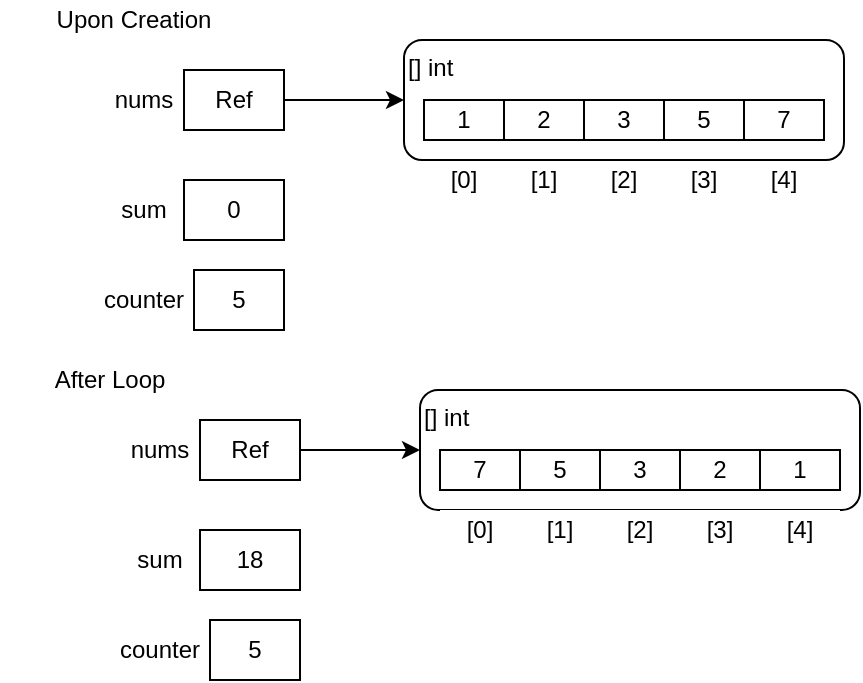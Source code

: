 <mxfile version="14.4.3" type="device"><diagram id="9SKfdDAzkCWAf1I1fxHk" name="Page-1"><mxGraphModel dx="1092" dy="494" grid="1" gridSize="10" guides="1" tooltips="1" connect="1" arrows="1" fold="1" page="1" pageScale="1" pageWidth="850" pageHeight="1100" math="0" shadow="0"><root><mxCell id="0"/><mxCell id="1" parent="0"/><mxCell id="yRI9ABQJqTg8dZNtAOs_-53" value="[] int" style="rounded=1;whiteSpace=wrap;html=1;align=left;verticalAlign=top;" parent="1" vertex="1"><mxGeometry x="418" y="435" width="220" height="60" as="geometry"/></mxCell><mxCell id="yRI9ABQJqTg8dZNtAOs_-3" value="nums" style="text;html=1;strokeColor=none;fillColor=none;align=center;verticalAlign=middle;whiteSpace=wrap;rounded=0;" parent="1" vertex="1"><mxGeometry x="260" y="280" width="40" height="20" as="geometry"/></mxCell><mxCell id="yRI9ABQJqTg8dZNtAOs_-7" value="" style="edgeStyle=orthogonalEdgeStyle;rounded=0;orthogonalLoop=1;jettySize=auto;html=1;" parent="1" source="yRI9ABQJqTg8dZNtAOs_-4" edge="1"><mxGeometry relative="1" as="geometry"><mxPoint x="410" y="290" as="targetPoint"/></mxGeometry></mxCell><mxCell id="yRI9ABQJqTg8dZNtAOs_-4" value="Ref" style="rounded=0;whiteSpace=wrap;html=1;" parent="1" vertex="1"><mxGeometry x="300" y="275" width="50" height="30" as="geometry"/></mxCell><mxCell id="yRI9ABQJqTg8dZNtAOs_-9" value="" style="group" parent="1" vertex="1" connectable="0"><mxGeometry x="410" y="260" width="220" height="80" as="geometry"/></mxCell><mxCell id="yRI9ABQJqTg8dZNtAOs_-10" value="" style="shape=table;html=1;whiteSpace=wrap;startSize=0;container=1;collapsible=0;childLayout=tableLayout;strokeWidth=1;strokeColor=none;" parent="yRI9ABQJqTg8dZNtAOs_-9" vertex="1"><mxGeometry x="10" y="60" width="200" height="20" as="geometry"/></mxCell><mxCell id="yRI9ABQJqTg8dZNtAOs_-11" value="" style="shape=partialRectangle;html=1;whiteSpace=wrap;collapsible=0;dropTarget=0;pointerEvents=0;fillColor=none;top=0;left=0;bottom=0;right=0;points=[[0,0.5],[1,0.5]];portConstraint=eastwest;" parent="yRI9ABQJqTg8dZNtAOs_-10" vertex="1"><mxGeometry width="200" height="20" as="geometry"/></mxCell><mxCell id="yRI9ABQJqTg8dZNtAOs_-12" value="[0]" style="shape=partialRectangle;html=1;whiteSpace=wrap;connectable=0;overflow=hidden;fillColor=none;top=0;left=0;bottom=0;right=0;" parent="yRI9ABQJqTg8dZNtAOs_-11" vertex="1"><mxGeometry width="40" height="20" as="geometry"/></mxCell><mxCell id="yRI9ABQJqTg8dZNtAOs_-13" value="[1]" style="shape=partialRectangle;html=1;whiteSpace=wrap;connectable=0;overflow=hidden;fillColor=none;top=0;left=0;bottom=0;right=0;" parent="yRI9ABQJqTg8dZNtAOs_-11" vertex="1"><mxGeometry x="40" width="40" height="20" as="geometry"/></mxCell><mxCell id="yRI9ABQJqTg8dZNtAOs_-14" value="[2]" style="shape=partialRectangle;html=1;whiteSpace=wrap;connectable=0;overflow=hidden;fillColor=none;top=0;left=0;bottom=0;right=0;" parent="yRI9ABQJqTg8dZNtAOs_-11" vertex="1"><mxGeometry x="80" width="40" height="20" as="geometry"/></mxCell><mxCell id="yRI9ABQJqTg8dZNtAOs_-15" value="[3]" style="shape=partialRectangle;html=1;whiteSpace=wrap;connectable=0;overflow=hidden;fillColor=none;top=0;left=0;bottom=0;right=0;" parent="yRI9ABQJqTg8dZNtAOs_-11" vertex="1"><mxGeometry x="120" width="40" height="20" as="geometry"/></mxCell><mxCell id="yRI9ABQJqTg8dZNtAOs_-16" value="[4]" style="shape=partialRectangle;html=1;whiteSpace=wrap;connectable=0;overflow=hidden;fillColor=none;top=0;left=0;bottom=0;right=0;" parent="yRI9ABQJqTg8dZNtAOs_-11" vertex="1"><mxGeometry x="160" width="40" height="20" as="geometry"/></mxCell><mxCell id="yRI9ABQJqTg8dZNtAOs_-17" value="[] int" style="rounded=1;whiteSpace=wrap;html=1;align=left;verticalAlign=top;" parent="1" vertex="1"><mxGeometry x="410" y="260" width="220" height="60" as="geometry"/></mxCell><mxCell id="yRI9ABQJqTg8dZNtAOs_-18" value="" style="shape=table;html=1;whiteSpace=wrap;startSize=0;container=1;collapsible=0;childLayout=tableLayout;" parent="1" vertex="1"><mxGeometry x="420" y="290" width="200" height="20" as="geometry"/></mxCell><mxCell id="yRI9ABQJqTg8dZNtAOs_-19" value="" style="shape=partialRectangle;html=1;whiteSpace=wrap;collapsible=0;dropTarget=0;pointerEvents=0;fillColor=none;top=0;left=0;bottom=0;right=0;points=[[0,0.5],[1,0.5]];portConstraint=eastwest;" parent="yRI9ABQJqTg8dZNtAOs_-18" vertex="1"><mxGeometry width="200" height="20" as="geometry"/></mxCell><mxCell id="yRI9ABQJqTg8dZNtAOs_-20" value="1" style="shape=partialRectangle;html=1;whiteSpace=wrap;connectable=0;overflow=hidden;fillColor=none;top=0;left=0;bottom=0;right=0;" parent="yRI9ABQJqTg8dZNtAOs_-19" vertex="1"><mxGeometry width="40" height="20" as="geometry"/></mxCell><mxCell id="yRI9ABQJqTg8dZNtAOs_-21" value="2" style="shape=partialRectangle;html=1;whiteSpace=wrap;connectable=0;overflow=hidden;fillColor=none;top=0;left=0;bottom=0;right=0;" parent="yRI9ABQJqTg8dZNtAOs_-19" vertex="1"><mxGeometry x="40" width="40" height="20" as="geometry"/></mxCell><mxCell id="yRI9ABQJqTg8dZNtAOs_-22" value="3" style="shape=partialRectangle;html=1;whiteSpace=wrap;connectable=0;overflow=hidden;fillColor=none;top=0;left=0;bottom=0;right=0;" parent="yRI9ABQJqTg8dZNtAOs_-19" vertex="1"><mxGeometry x="80" width="40" height="20" as="geometry"/></mxCell><mxCell id="yRI9ABQJqTg8dZNtAOs_-23" value="5" style="shape=partialRectangle;html=1;whiteSpace=wrap;connectable=0;overflow=hidden;fillColor=none;top=0;left=0;bottom=0;right=0;" parent="yRI9ABQJqTg8dZNtAOs_-19" vertex="1"><mxGeometry x="120" width="40" height="20" as="geometry"/></mxCell><mxCell id="yRI9ABQJqTg8dZNtAOs_-24" value="7" style="shape=partialRectangle;html=1;whiteSpace=wrap;connectable=0;overflow=hidden;fillColor=none;top=0;left=0;bottom=0;right=0;" parent="yRI9ABQJqTg8dZNtAOs_-19" vertex="1"><mxGeometry x="160" width="40" height="20" as="geometry"/></mxCell><mxCell id="yRI9ABQJqTg8dZNtAOs_-26" value="0" style="rounded=0;whiteSpace=wrap;html=1;" parent="1" vertex="1"><mxGeometry x="300" y="330" width="50" height="30" as="geometry"/></mxCell><mxCell id="yRI9ABQJqTg8dZNtAOs_-27" value="sum" style="text;html=1;strokeColor=none;fillColor=none;align=center;verticalAlign=middle;whiteSpace=wrap;rounded=0;" parent="1" vertex="1"><mxGeometry x="260" y="335" width="40" height="20" as="geometry"/></mxCell><mxCell id="yRI9ABQJqTg8dZNtAOs_-28" value="counter" style="text;html=1;strokeColor=none;fillColor=none;align=center;verticalAlign=middle;whiteSpace=wrap;rounded=0;" parent="1" vertex="1"><mxGeometry x="260" y="380" width="40" height="20" as="geometry"/></mxCell><mxCell id="yRI9ABQJqTg8dZNtAOs_-29" value="5" style="rounded=0;whiteSpace=wrap;html=1;" parent="1" vertex="1"><mxGeometry x="305" y="375" width="45" height="30" as="geometry"/></mxCell><mxCell id="yRI9ABQJqTg8dZNtAOs_-30" value="Upon Creation" style="text;html=1;strokeColor=none;fillColor=none;align=center;verticalAlign=middle;whiteSpace=wrap;rounded=0;" parent="1" vertex="1"><mxGeometry x="220" y="240" width="110" height="20" as="geometry"/></mxCell><mxCell id="yRI9ABQJqTg8dZNtAOs_-31" value="After Loop" style="text;html=1;strokeColor=none;fillColor=none;align=center;verticalAlign=middle;whiteSpace=wrap;rounded=0;" parent="1" vertex="1"><mxGeometry x="208" y="420" width="110" height="20" as="geometry"/></mxCell><mxCell id="yRI9ABQJqTg8dZNtAOs_-32" value="nums" style="text;html=1;strokeColor=none;fillColor=none;align=center;verticalAlign=middle;whiteSpace=wrap;rounded=0;" parent="1" vertex="1"><mxGeometry x="268" y="455" width="40" height="20" as="geometry"/></mxCell><mxCell id="yRI9ABQJqTg8dZNtAOs_-33" value="" style="edgeStyle=orthogonalEdgeStyle;rounded=0;orthogonalLoop=1;jettySize=auto;html=1;" parent="1" source="yRI9ABQJqTg8dZNtAOs_-34" edge="1"><mxGeometry relative="1" as="geometry"><mxPoint x="418" y="465" as="targetPoint"/></mxGeometry></mxCell><mxCell id="yRI9ABQJqTg8dZNtAOs_-34" value="Ref" style="rounded=0;whiteSpace=wrap;html=1;" parent="1" vertex="1"><mxGeometry x="308" y="450" width="50" height="30" as="geometry"/></mxCell><mxCell id="yRI9ABQJqTg8dZNtAOs_-35" value="" style="shape=table;html=1;whiteSpace=wrap;startSize=0;container=1;collapsible=0;childLayout=tableLayout;strokeWidth=1;strokeColor=none;" parent="1" vertex="1"><mxGeometry x="428" y="495" width="200" height="20" as="geometry"/></mxCell><mxCell id="yRI9ABQJqTg8dZNtAOs_-36" value="" style="shape=partialRectangle;html=1;whiteSpace=wrap;collapsible=0;dropTarget=0;pointerEvents=0;fillColor=none;top=0;left=0;bottom=0;right=0;points=[[0,0.5],[1,0.5]];portConstraint=eastwest;" parent="yRI9ABQJqTg8dZNtAOs_-35" vertex="1"><mxGeometry width="200" height="20" as="geometry"/></mxCell><mxCell id="yRI9ABQJqTg8dZNtAOs_-37" value="[0]" style="shape=partialRectangle;html=1;whiteSpace=wrap;connectable=0;overflow=hidden;fillColor=none;top=0;left=0;bottom=0;right=0;" parent="yRI9ABQJqTg8dZNtAOs_-36" vertex="1"><mxGeometry width="40" height="20" as="geometry"/></mxCell><mxCell id="yRI9ABQJqTg8dZNtAOs_-38" value="[1]" style="shape=partialRectangle;html=1;whiteSpace=wrap;connectable=0;overflow=hidden;fillColor=none;top=0;left=0;bottom=0;right=0;" parent="yRI9ABQJqTg8dZNtAOs_-36" vertex="1"><mxGeometry x="40" width="40" height="20" as="geometry"/></mxCell><mxCell id="yRI9ABQJqTg8dZNtAOs_-39" value="[2]" style="shape=partialRectangle;html=1;whiteSpace=wrap;connectable=0;overflow=hidden;fillColor=none;top=0;left=0;bottom=0;right=0;" parent="yRI9ABQJqTg8dZNtAOs_-36" vertex="1"><mxGeometry x="80" width="40" height="20" as="geometry"/></mxCell><mxCell id="yRI9ABQJqTg8dZNtAOs_-40" value="[3]" style="shape=partialRectangle;html=1;whiteSpace=wrap;connectable=0;overflow=hidden;fillColor=none;top=0;left=0;bottom=0;right=0;" parent="yRI9ABQJqTg8dZNtAOs_-36" vertex="1"><mxGeometry x="120" width="40" height="20" as="geometry"/></mxCell><mxCell id="yRI9ABQJqTg8dZNtAOs_-41" value="[4]" style="shape=partialRectangle;html=1;whiteSpace=wrap;connectable=0;overflow=hidden;fillColor=none;top=0;left=0;bottom=0;right=0;" parent="yRI9ABQJqTg8dZNtAOs_-36" vertex="1"><mxGeometry x="160" width="40" height="20" as="geometry"/></mxCell><mxCell id="yRI9ABQJqTg8dZNtAOs_-42" value="" style="shape=table;html=1;whiteSpace=wrap;startSize=0;container=1;collapsible=0;childLayout=tableLayout;" parent="1" vertex="1"><mxGeometry x="428" y="465" width="200" height="20" as="geometry"/></mxCell><mxCell id="yRI9ABQJqTg8dZNtAOs_-43" value="" style="shape=partialRectangle;html=1;whiteSpace=wrap;collapsible=0;dropTarget=0;pointerEvents=0;fillColor=none;top=0;left=0;bottom=0;right=0;points=[[0,0.5],[1,0.5]];portConstraint=eastwest;" parent="yRI9ABQJqTg8dZNtAOs_-42" vertex="1"><mxGeometry width="200" height="20" as="geometry"/></mxCell><mxCell id="yRI9ABQJqTg8dZNtAOs_-44" value="7" style="shape=partialRectangle;html=1;whiteSpace=wrap;connectable=0;overflow=hidden;fillColor=none;top=0;left=0;bottom=0;right=0;" parent="yRI9ABQJqTg8dZNtAOs_-43" vertex="1"><mxGeometry width="40" height="20" as="geometry"/></mxCell><mxCell id="yRI9ABQJqTg8dZNtAOs_-45" value="5" style="shape=partialRectangle;html=1;whiteSpace=wrap;connectable=0;overflow=hidden;fillColor=none;top=0;left=0;bottom=0;right=0;" parent="yRI9ABQJqTg8dZNtAOs_-43" vertex="1"><mxGeometry x="40" width="40" height="20" as="geometry"/></mxCell><mxCell id="yRI9ABQJqTg8dZNtAOs_-46" value="3" style="shape=partialRectangle;html=1;whiteSpace=wrap;connectable=0;overflow=hidden;fillColor=none;top=0;left=0;bottom=0;right=0;" parent="yRI9ABQJqTg8dZNtAOs_-43" vertex="1"><mxGeometry x="80" width="40" height="20" as="geometry"/></mxCell><mxCell id="yRI9ABQJqTg8dZNtAOs_-47" value="2" style="shape=partialRectangle;html=1;whiteSpace=wrap;connectable=0;overflow=hidden;fillColor=none;top=0;left=0;bottom=0;right=0;" parent="yRI9ABQJqTg8dZNtAOs_-43" vertex="1"><mxGeometry x="120" width="40" height="20" as="geometry"/></mxCell><mxCell id="yRI9ABQJqTg8dZNtAOs_-48" value="1" style="shape=partialRectangle;html=1;whiteSpace=wrap;connectable=0;overflow=hidden;fillColor=none;top=0;left=0;bottom=0;right=0;" parent="yRI9ABQJqTg8dZNtAOs_-43" vertex="1"><mxGeometry x="160" width="40" height="20" as="geometry"/></mxCell><mxCell id="yRI9ABQJqTg8dZNtAOs_-49" value="18" style="rounded=0;whiteSpace=wrap;html=1;" parent="1" vertex="1"><mxGeometry x="308" y="505" width="50" height="30" as="geometry"/></mxCell><mxCell id="yRI9ABQJqTg8dZNtAOs_-50" value="sum" style="text;html=1;strokeColor=none;fillColor=none;align=center;verticalAlign=middle;whiteSpace=wrap;rounded=0;" parent="1" vertex="1"><mxGeometry x="268" y="510" width="40" height="20" as="geometry"/></mxCell><mxCell id="yRI9ABQJqTg8dZNtAOs_-51" value="counter" style="text;html=1;strokeColor=none;fillColor=none;align=center;verticalAlign=middle;whiteSpace=wrap;rounded=0;" parent="1" vertex="1"><mxGeometry x="268" y="555" width="40" height="20" as="geometry"/></mxCell><mxCell id="yRI9ABQJqTg8dZNtAOs_-52" value="5" style="rounded=0;whiteSpace=wrap;html=1;" parent="1" vertex="1"><mxGeometry x="313" y="550" width="45" height="30" as="geometry"/></mxCell></root></mxGraphModel></diagram></mxfile>